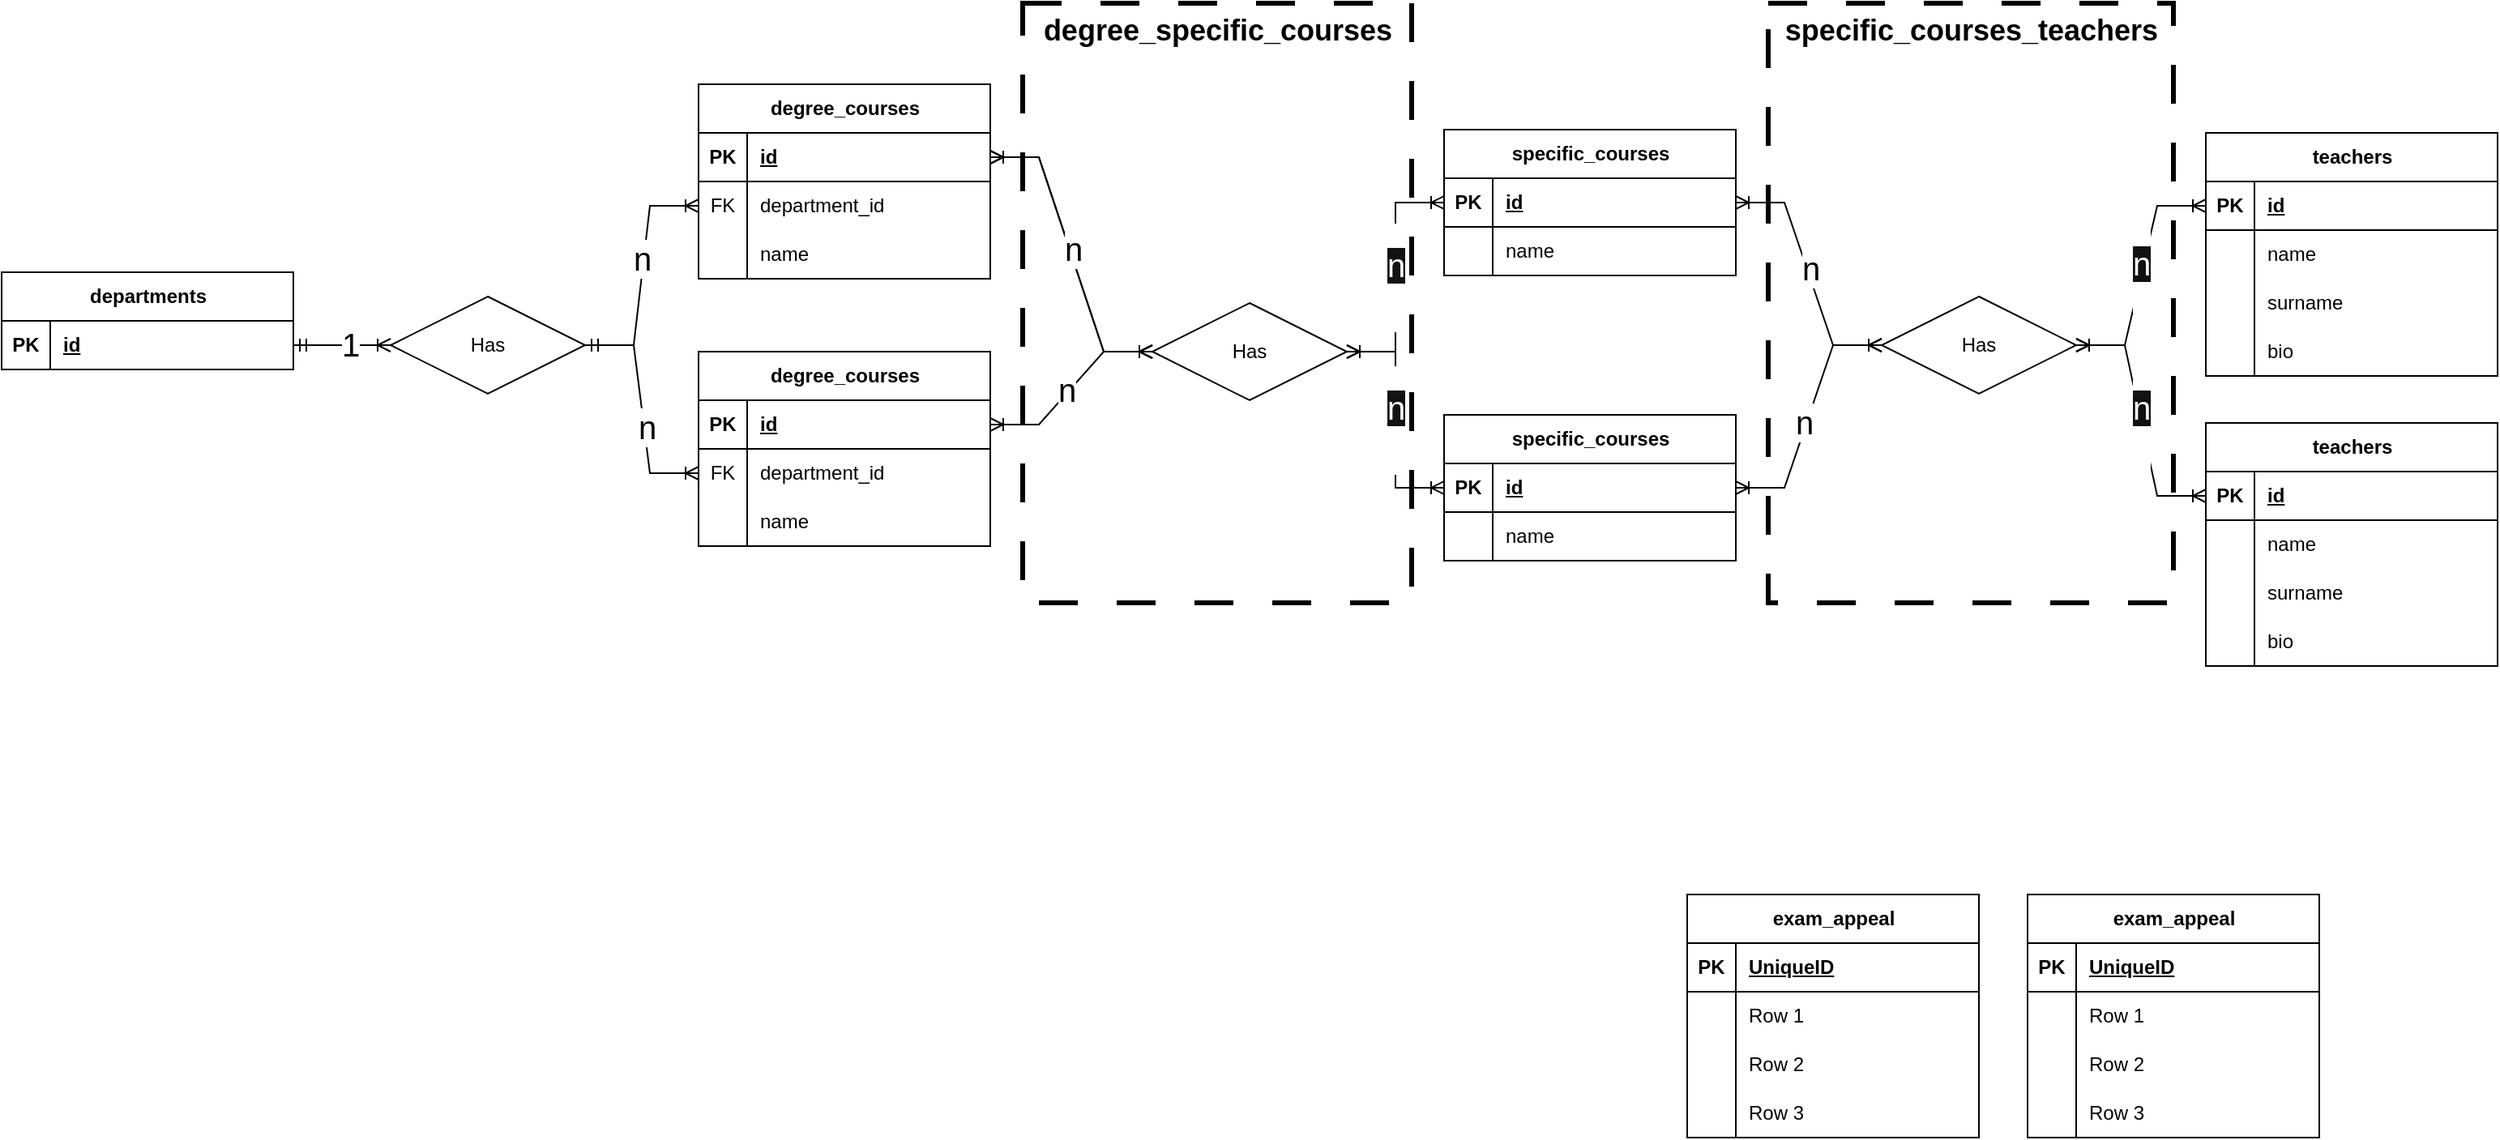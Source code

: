 <mxfile version="27.0.9">
  <diagram name="Pagina-1" id="06k3Z27PeAj8y19fnz2d">
    <mxGraphModel dx="1694" dy="1159" grid="1" gridSize="10" guides="1" tooltips="1" connect="1" arrows="1" fold="1" page="1" pageScale="1" pageWidth="1169" pageHeight="827" math="0" shadow="0">
      <root>
        <mxCell id="0" />
        <mxCell id="1" parent="0" />
        <mxCell id="ir2GBz2Fv59OyJPGBXvR-329" value="" style="rounded=0;whiteSpace=wrap;html=1;fillColor=none;strokeWidth=3;dashed=1;dashPattern=8 8;" vertex="1" parent="1">
          <mxGeometry x="1110" y="10" width="250" height="370" as="geometry" />
        </mxCell>
        <mxCell id="ir2GBz2Fv59OyJPGBXvR-309" value="" style="rounded=0;whiteSpace=wrap;html=1;fillColor=none;strokeWidth=3;dashed=1;dashPattern=8 8;" vertex="1" parent="1">
          <mxGeometry x="650" y="10" width="240" height="370" as="geometry" />
        </mxCell>
        <mxCell id="ir2GBz2Fv59OyJPGBXvR-310" value="&lt;font style=&quot;font-size: 18px;&quot;&gt;specific_courses_teachers&lt;/font&gt;" style="text;strokeColor=none;fillColor=none;html=1;fontSize=24;fontStyle=1;verticalAlign=middle;align=center;" vertex="1" parent="1">
          <mxGeometry x="1117.5" y="10" width="235" height="30" as="geometry" />
        </mxCell>
        <mxCell id="ir2GBz2Fv59OyJPGBXvR-1" value="departments" style="shape=table;startSize=30;container=1;collapsible=1;childLayout=tableLayout;fixedRows=1;rowLines=0;fontStyle=1;align=center;resizeLast=1;html=1;" vertex="1" parent="1">
          <mxGeometry x="20" y="176" width="180" height="60" as="geometry" />
        </mxCell>
        <mxCell id="ir2GBz2Fv59OyJPGBXvR-2" value="" style="shape=tableRow;horizontal=0;startSize=0;swimlaneHead=0;swimlaneBody=0;fillColor=none;collapsible=0;dropTarget=0;points=[[0,0.5],[1,0.5]];portConstraint=eastwest;top=0;left=0;right=0;bottom=1;" vertex="1" parent="ir2GBz2Fv59OyJPGBXvR-1">
          <mxGeometry y="30" width="180" height="30" as="geometry" />
        </mxCell>
        <mxCell id="ir2GBz2Fv59OyJPGBXvR-3" value="PK" style="shape=partialRectangle;connectable=0;fillColor=none;top=0;left=0;bottom=0;right=0;fontStyle=1;overflow=hidden;whiteSpace=wrap;html=1;" vertex="1" parent="ir2GBz2Fv59OyJPGBXvR-2">
          <mxGeometry width="30" height="30" as="geometry">
            <mxRectangle width="30" height="30" as="alternateBounds" />
          </mxGeometry>
        </mxCell>
        <mxCell id="ir2GBz2Fv59OyJPGBXvR-4" value="id" style="shape=partialRectangle;connectable=0;fillColor=none;top=0;left=0;bottom=0;right=0;align=left;spacingLeft=6;fontStyle=5;overflow=hidden;whiteSpace=wrap;html=1;" vertex="1" parent="ir2GBz2Fv59OyJPGBXvR-2">
          <mxGeometry x="30" width="150" height="30" as="geometry">
            <mxRectangle width="150" height="30" as="alternateBounds" />
          </mxGeometry>
        </mxCell>
        <mxCell id="ir2GBz2Fv59OyJPGBXvR-14" value="degree_courses" style="shape=table;startSize=30;container=1;collapsible=1;childLayout=tableLayout;fixedRows=1;rowLines=0;fontStyle=1;align=center;resizeLast=1;html=1;" vertex="1" parent="1">
          <mxGeometry x="450" y="225" width="180" height="120" as="geometry" />
        </mxCell>
        <mxCell id="ir2GBz2Fv59OyJPGBXvR-15" value="" style="shape=tableRow;horizontal=0;startSize=0;swimlaneHead=0;swimlaneBody=0;fillColor=none;collapsible=0;dropTarget=0;points=[[0,0.5],[1,0.5]];portConstraint=eastwest;top=0;left=0;right=0;bottom=1;" vertex="1" parent="ir2GBz2Fv59OyJPGBXvR-14">
          <mxGeometry y="30" width="180" height="30" as="geometry" />
        </mxCell>
        <mxCell id="ir2GBz2Fv59OyJPGBXvR-16" value="PK" style="shape=partialRectangle;connectable=0;fillColor=none;top=0;left=0;bottom=0;right=0;fontStyle=1;overflow=hidden;whiteSpace=wrap;html=1;" vertex="1" parent="ir2GBz2Fv59OyJPGBXvR-15">
          <mxGeometry width="30" height="30" as="geometry">
            <mxRectangle width="30" height="30" as="alternateBounds" />
          </mxGeometry>
        </mxCell>
        <mxCell id="ir2GBz2Fv59OyJPGBXvR-17" value="id" style="shape=partialRectangle;connectable=0;fillColor=none;top=0;left=0;bottom=0;right=0;align=left;spacingLeft=6;fontStyle=5;overflow=hidden;whiteSpace=wrap;html=1;" vertex="1" parent="ir2GBz2Fv59OyJPGBXvR-15">
          <mxGeometry x="30" width="150" height="30" as="geometry">
            <mxRectangle width="150" height="30" as="alternateBounds" />
          </mxGeometry>
        </mxCell>
        <mxCell id="ir2GBz2Fv59OyJPGBXvR-18" value="" style="shape=tableRow;horizontal=0;startSize=0;swimlaneHead=0;swimlaneBody=0;fillColor=none;collapsible=0;dropTarget=0;points=[[0,0.5],[1,0.5]];portConstraint=eastwest;top=0;left=0;right=0;bottom=0;" vertex="1" parent="ir2GBz2Fv59OyJPGBXvR-14">
          <mxGeometry y="60" width="180" height="30" as="geometry" />
        </mxCell>
        <mxCell id="ir2GBz2Fv59OyJPGBXvR-19" value="FK" style="shape=partialRectangle;connectable=0;fillColor=none;top=0;left=0;bottom=0;right=0;editable=1;overflow=hidden;whiteSpace=wrap;html=1;" vertex="1" parent="ir2GBz2Fv59OyJPGBXvR-18">
          <mxGeometry width="30" height="30" as="geometry">
            <mxRectangle width="30" height="30" as="alternateBounds" />
          </mxGeometry>
        </mxCell>
        <mxCell id="ir2GBz2Fv59OyJPGBXvR-20" value="department_id" style="shape=partialRectangle;connectable=0;fillColor=none;top=0;left=0;bottom=0;right=0;align=left;spacingLeft=6;overflow=hidden;whiteSpace=wrap;html=1;" vertex="1" parent="ir2GBz2Fv59OyJPGBXvR-18">
          <mxGeometry x="30" width="150" height="30" as="geometry">
            <mxRectangle width="150" height="30" as="alternateBounds" />
          </mxGeometry>
        </mxCell>
        <mxCell id="ir2GBz2Fv59OyJPGBXvR-21" value="" style="shape=tableRow;horizontal=0;startSize=0;swimlaneHead=0;swimlaneBody=0;fillColor=none;collapsible=0;dropTarget=0;points=[[0,0.5],[1,0.5]];portConstraint=eastwest;top=0;left=0;right=0;bottom=0;" vertex="1" parent="ir2GBz2Fv59OyJPGBXvR-14">
          <mxGeometry y="90" width="180" height="30" as="geometry" />
        </mxCell>
        <mxCell id="ir2GBz2Fv59OyJPGBXvR-22" value="" style="shape=partialRectangle;connectable=0;fillColor=none;top=0;left=0;bottom=0;right=0;editable=1;overflow=hidden;whiteSpace=wrap;html=1;" vertex="1" parent="ir2GBz2Fv59OyJPGBXvR-21">
          <mxGeometry width="30" height="30" as="geometry">
            <mxRectangle width="30" height="30" as="alternateBounds" />
          </mxGeometry>
        </mxCell>
        <mxCell id="ir2GBz2Fv59OyJPGBXvR-23" value="name" style="shape=partialRectangle;connectable=0;fillColor=none;top=0;left=0;bottom=0;right=0;align=left;spacingLeft=6;overflow=hidden;whiteSpace=wrap;html=1;" vertex="1" parent="ir2GBz2Fv59OyJPGBXvR-21">
          <mxGeometry x="30" width="150" height="30" as="geometry">
            <mxRectangle width="150" height="30" as="alternateBounds" />
          </mxGeometry>
        </mxCell>
        <mxCell id="ir2GBz2Fv59OyJPGBXvR-27" value="Has" style="shape=rhombus;perimeter=rhombusPerimeter;whiteSpace=wrap;html=1;align=center;" vertex="1" parent="1">
          <mxGeometry x="260" y="191" width="120" height="60" as="geometry" />
        </mxCell>
        <mxCell id="ir2GBz2Fv59OyJPGBXvR-32" value="" style="edgeStyle=entityRelationEdgeStyle;fontSize=12;html=1;endArrow=ERoneToMany;startArrow=ERmandOne;rounded=0;exitX=1;exitY=0.5;exitDx=0;exitDy=0;" edge="1" parent="1" source="ir2GBz2Fv59OyJPGBXvR-27" target="ir2GBz2Fv59OyJPGBXvR-18">
          <mxGeometry width="100" height="100" relative="1" as="geometry">
            <mxPoint x="390" y="296" as="sourcePoint" />
            <mxPoint x="490" y="196" as="targetPoint" />
          </mxGeometry>
        </mxCell>
        <mxCell id="ir2GBz2Fv59OyJPGBXvR-33" value="&lt;font style=&quot;font-size: 20px;&quot;&gt;n&lt;/font&gt;" style="edgeLabel;html=1;align=center;verticalAlign=middle;resizable=0;points=[];" vertex="1" connectable="0" parent="ir2GBz2Fv59OyJPGBXvR-32">
          <mxGeometry x="0.146" y="1" relative="1" as="geometry">
            <mxPoint as="offset" />
          </mxGeometry>
        </mxCell>
        <mxCell id="ir2GBz2Fv59OyJPGBXvR-34" value="" style="edgeStyle=entityRelationEdgeStyle;fontSize=12;html=1;endArrow=ERoneToMany;startArrow=ERmandOne;rounded=0;exitX=1;exitY=0.5;exitDx=0;exitDy=0;entryX=0;entryY=0.5;entryDx=0;entryDy=0;" edge="1" parent="1" source="ir2GBz2Fv59OyJPGBXvR-2" target="ir2GBz2Fv59OyJPGBXvR-27">
          <mxGeometry width="100" height="100" relative="1" as="geometry">
            <mxPoint x="190" y="286" as="sourcePoint" />
            <mxPoint x="300" y="391" as="targetPoint" />
          </mxGeometry>
        </mxCell>
        <mxCell id="ir2GBz2Fv59OyJPGBXvR-35" value="&lt;font style=&quot;font-size: 20px;&quot;&gt;1&lt;/font&gt;" style="edgeLabel;html=1;align=center;verticalAlign=middle;resizable=0;points=[];" vertex="1" connectable="0" parent="ir2GBz2Fv59OyJPGBXvR-34">
          <mxGeometry x="0.146" y="1" relative="1" as="geometry">
            <mxPoint as="offset" />
          </mxGeometry>
        </mxCell>
        <mxCell id="ir2GBz2Fv59OyJPGBXvR-36" value="degree_courses" style="shape=table;startSize=30;container=1;collapsible=1;childLayout=tableLayout;fixedRows=1;rowLines=0;fontStyle=1;align=center;resizeLast=1;html=1;" vertex="1" parent="1">
          <mxGeometry x="450" y="60" width="180" height="120" as="geometry" />
        </mxCell>
        <mxCell id="ir2GBz2Fv59OyJPGBXvR-37" value="" style="shape=tableRow;horizontal=0;startSize=0;swimlaneHead=0;swimlaneBody=0;fillColor=none;collapsible=0;dropTarget=0;points=[[0,0.5],[1,0.5]];portConstraint=eastwest;top=0;left=0;right=0;bottom=1;" vertex="1" parent="ir2GBz2Fv59OyJPGBXvR-36">
          <mxGeometry y="30" width="180" height="30" as="geometry" />
        </mxCell>
        <mxCell id="ir2GBz2Fv59OyJPGBXvR-38" value="PK" style="shape=partialRectangle;connectable=0;fillColor=none;top=0;left=0;bottom=0;right=0;fontStyle=1;overflow=hidden;whiteSpace=wrap;html=1;" vertex="1" parent="ir2GBz2Fv59OyJPGBXvR-37">
          <mxGeometry width="30" height="30" as="geometry">
            <mxRectangle width="30" height="30" as="alternateBounds" />
          </mxGeometry>
        </mxCell>
        <mxCell id="ir2GBz2Fv59OyJPGBXvR-39" value="id" style="shape=partialRectangle;connectable=0;fillColor=none;top=0;left=0;bottom=0;right=0;align=left;spacingLeft=6;fontStyle=5;overflow=hidden;whiteSpace=wrap;html=1;" vertex="1" parent="ir2GBz2Fv59OyJPGBXvR-37">
          <mxGeometry x="30" width="150" height="30" as="geometry">
            <mxRectangle width="150" height="30" as="alternateBounds" />
          </mxGeometry>
        </mxCell>
        <mxCell id="ir2GBz2Fv59OyJPGBXvR-40" value="" style="shape=tableRow;horizontal=0;startSize=0;swimlaneHead=0;swimlaneBody=0;fillColor=none;collapsible=0;dropTarget=0;points=[[0,0.5],[1,0.5]];portConstraint=eastwest;top=0;left=0;right=0;bottom=0;" vertex="1" parent="ir2GBz2Fv59OyJPGBXvR-36">
          <mxGeometry y="60" width="180" height="30" as="geometry" />
        </mxCell>
        <mxCell id="ir2GBz2Fv59OyJPGBXvR-41" value="FK" style="shape=partialRectangle;connectable=0;fillColor=none;top=0;left=0;bottom=0;right=0;editable=1;overflow=hidden;whiteSpace=wrap;html=1;" vertex="1" parent="ir2GBz2Fv59OyJPGBXvR-40">
          <mxGeometry width="30" height="30" as="geometry">
            <mxRectangle width="30" height="30" as="alternateBounds" />
          </mxGeometry>
        </mxCell>
        <mxCell id="ir2GBz2Fv59OyJPGBXvR-42" value="department_id" style="shape=partialRectangle;connectable=0;fillColor=none;top=0;left=0;bottom=0;right=0;align=left;spacingLeft=6;overflow=hidden;whiteSpace=wrap;html=1;" vertex="1" parent="ir2GBz2Fv59OyJPGBXvR-40">
          <mxGeometry x="30" width="150" height="30" as="geometry">
            <mxRectangle width="150" height="30" as="alternateBounds" />
          </mxGeometry>
        </mxCell>
        <mxCell id="ir2GBz2Fv59OyJPGBXvR-43" value="" style="shape=tableRow;horizontal=0;startSize=0;swimlaneHead=0;swimlaneBody=0;fillColor=none;collapsible=0;dropTarget=0;points=[[0,0.5],[1,0.5]];portConstraint=eastwest;top=0;left=0;right=0;bottom=0;" vertex="1" parent="ir2GBz2Fv59OyJPGBXvR-36">
          <mxGeometry y="90" width="180" height="30" as="geometry" />
        </mxCell>
        <mxCell id="ir2GBz2Fv59OyJPGBXvR-44" value="" style="shape=partialRectangle;connectable=0;fillColor=none;top=0;left=0;bottom=0;right=0;editable=1;overflow=hidden;whiteSpace=wrap;html=1;" vertex="1" parent="ir2GBz2Fv59OyJPGBXvR-43">
          <mxGeometry width="30" height="30" as="geometry">
            <mxRectangle width="30" height="30" as="alternateBounds" />
          </mxGeometry>
        </mxCell>
        <mxCell id="ir2GBz2Fv59OyJPGBXvR-45" value="name" style="shape=partialRectangle;connectable=0;fillColor=none;top=0;left=0;bottom=0;right=0;align=left;spacingLeft=6;overflow=hidden;whiteSpace=wrap;html=1;" vertex="1" parent="ir2GBz2Fv59OyJPGBXvR-43">
          <mxGeometry x="30" width="150" height="30" as="geometry">
            <mxRectangle width="150" height="30" as="alternateBounds" />
          </mxGeometry>
        </mxCell>
        <mxCell id="ir2GBz2Fv59OyJPGBXvR-46" value="" style="edgeStyle=entityRelationEdgeStyle;fontSize=12;html=1;endArrow=ERoneToMany;startArrow=ERmandOne;rounded=0;exitX=1;exitY=0.5;exitDx=0;exitDy=0;entryX=0;entryY=0.5;entryDx=0;entryDy=0;" edge="1" parent="1" source="ir2GBz2Fv59OyJPGBXvR-27" target="ir2GBz2Fv59OyJPGBXvR-40">
          <mxGeometry width="100" height="100" relative="1" as="geometry">
            <mxPoint x="430" y="206" as="sourcePoint" />
            <mxPoint x="540" y="311" as="targetPoint" />
          </mxGeometry>
        </mxCell>
        <mxCell id="ir2GBz2Fv59OyJPGBXvR-47" value="&lt;font style=&quot;font-size: 20px;&quot;&gt;n&lt;/font&gt;" style="edgeLabel;html=1;align=center;verticalAlign=middle;resizable=0;points=[];" vertex="1" connectable="0" parent="ir2GBz2Fv59OyJPGBXvR-46">
          <mxGeometry x="0.146" y="1" relative="1" as="geometry">
            <mxPoint as="offset" />
          </mxGeometry>
        </mxCell>
        <mxCell id="ir2GBz2Fv59OyJPGBXvR-141" value="specific_courses" style="shape=table;startSize=30;container=1;collapsible=1;childLayout=tableLayout;fixedRows=1;rowLines=0;fontStyle=1;align=center;resizeLast=1;html=1;" vertex="1" parent="1">
          <mxGeometry x="910" y="88" width="180" height="90" as="geometry" />
        </mxCell>
        <mxCell id="ir2GBz2Fv59OyJPGBXvR-142" value="" style="shape=tableRow;horizontal=0;startSize=0;swimlaneHead=0;swimlaneBody=0;fillColor=none;collapsible=0;dropTarget=0;points=[[0,0.5],[1,0.5]];portConstraint=eastwest;top=0;left=0;right=0;bottom=1;" vertex="1" parent="ir2GBz2Fv59OyJPGBXvR-141">
          <mxGeometry y="30" width="180" height="30" as="geometry" />
        </mxCell>
        <mxCell id="ir2GBz2Fv59OyJPGBXvR-143" value="PK" style="shape=partialRectangle;connectable=0;fillColor=none;top=0;left=0;bottom=0;right=0;fontStyle=1;overflow=hidden;whiteSpace=wrap;html=1;" vertex="1" parent="ir2GBz2Fv59OyJPGBXvR-142">
          <mxGeometry width="30" height="30" as="geometry">
            <mxRectangle width="30" height="30" as="alternateBounds" />
          </mxGeometry>
        </mxCell>
        <mxCell id="ir2GBz2Fv59OyJPGBXvR-144" value="id" style="shape=partialRectangle;connectable=0;fillColor=none;top=0;left=0;bottom=0;right=0;align=left;spacingLeft=6;fontStyle=5;overflow=hidden;whiteSpace=wrap;html=1;" vertex="1" parent="ir2GBz2Fv59OyJPGBXvR-142">
          <mxGeometry x="30" width="150" height="30" as="geometry">
            <mxRectangle width="150" height="30" as="alternateBounds" />
          </mxGeometry>
        </mxCell>
        <mxCell id="ir2GBz2Fv59OyJPGBXvR-145" value="" style="shape=tableRow;horizontal=0;startSize=0;swimlaneHead=0;swimlaneBody=0;fillColor=none;collapsible=0;dropTarget=0;points=[[0,0.5],[1,0.5]];portConstraint=eastwest;top=0;left=0;right=0;bottom=0;" vertex="1" parent="ir2GBz2Fv59OyJPGBXvR-141">
          <mxGeometry y="60" width="180" height="30" as="geometry" />
        </mxCell>
        <mxCell id="ir2GBz2Fv59OyJPGBXvR-146" value="" style="shape=partialRectangle;connectable=0;fillColor=none;top=0;left=0;bottom=0;right=0;editable=1;overflow=hidden;whiteSpace=wrap;html=1;" vertex="1" parent="ir2GBz2Fv59OyJPGBXvR-145">
          <mxGeometry width="30" height="30" as="geometry">
            <mxRectangle width="30" height="30" as="alternateBounds" />
          </mxGeometry>
        </mxCell>
        <mxCell id="ir2GBz2Fv59OyJPGBXvR-147" value="name" style="shape=partialRectangle;connectable=0;fillColor=none;top=0;left=0;bottom=0;right=0;align=left;spacingLeft=6;overflow=hidden;whiteSpace=wrap;html=1;" vertex="1" parent="ir2GBz2Fv59OyJPGBXvR-145">
          <mxGeometry x="30" width="150" height="30" as="geometry">
            <mxRectangle width="150" height="30" as="alternateBounds" />
          </mxGeometry>
        </mxCell>
        <mxCell id="ir2GBz2Fv59OyJPGBXvR-154" value="specific_courses" style="shape=table;startSize=30;container=1;collapsible=1;childLayout=tableLayout;fixedRows=1;rowLines=0;fontStyle=1;align=center;resizeLast=1;html=1;" vertex="1" parent="1">
          <mxGeometry x="910" y="264" width="180" height="90" as="geometry" />
        </mxCell>
        <mxCell id="ir2GBz2Fv59OyJPGBXvR-155" value="" style="shape=tableRow;horizontal=0;startSize=0;swimlaneHead=0;swimlaneBody=0;fillColor=none;collapsible=0;dropTarget=0;points=[[0,0.5],[1,0.5]];portConstraint=eastwest;top=0;left=0;right=0;bottom=1;" vertex="1" parent="ir2GBz2Fv59OyJPGBXvR-154">
          <mxGeometry y="30" width="180" height="30" as="geometry" />
        </mxCell>
        <mxCell id="ir2GBz2Fv59OyJPGBXvR-156" value="PK" style="shape=partialRectangle;connectable=0;fillColor=none;top=0;left=0;bottom=0;right=0;fontStyle=1;overflow=hidden;whiteSpace=wrap;html=1;" vertex="1" parent="ir2GBz2Fv59OyJPGBXvR-155">
          <mxGeometry width="30" height="30" as="geometry">
            <mxRectangle width="30" height="30" as="alternateBounds" />
          </mxGeometry>
        </mxCell>
        <mxCell id="ir2GBz2Fv59OyJPGBXvR-157" value="id" style="shape=partialRectangle;connectable=0;fillColor=none;top=0;left=0;bottom=0;right=0;align=left;spacingLeft=6;fontStyle=5;overflow=hidden;whiteSpace=wrap;html=1;" vertex="1" parent="ir2GBz2Fv59OyJPGBXvR-155">
          <mxGeometry x="30" width="150" height="30" as="geometry">
            <mxRectangle width="150" height="30" as="alternateBounds" />
          </mxGeometry>
        </mxCell>
        <mxCell id="ir2GBz2Fv59OyJPGBXvR-158" value="" style="shape=tableRow;horizontal=0;startSize=0;swimlaneHead=0;swimlaneBody=0;fillColor=none;collapsible=0;dropTarget=0;points=[[0,0.5],[1,0.5]];portConstraint=eastwest;top=0;left=0;right=0;bottom=0;" vertex="1" parent="ir2GBz2Fv59OyJPGBXvR-154">
          <mxGeometry y="60" width="180" height="30" as="geometry" />
        </mxCell>
        <mxCell id="ir2GBz2Fv59OyJPGBXvR-159" value="" style="shape=partialRectangle;connectable=0;fillColor=none;top=0;left=0;bottom=0;right=0;editable=1;overflow=hidden;whiteSpace=wrap;html=1;" vertex="1" parent="ir2GBz2Fv59OyJPGBXvR-158">
          <mxGeometry width="30" height="30" as="geometry">
            <mxRectangle width="30" height="30" as="alternateBounds" />
          </mxGeometry>
        </mxCell>
        <mxCell id="ir2GBz2Fv59OyJPGBXvR-160" value="name" style="shape=partialRectangle;connectable=0;fillColor=none;top=0;left=0;bottom=0;right=0;align=left;spacingLeft=6;overflow=hidden;whiteSpace=wrap;html=1;" vertex="1" parent="ir2GBz2Fv59OyJPGBXvR-158">
          <mxGeometry x="30" width="150" height="30" as="geometry">
            <mxRectangle width="150" height="30" as="alternateBounds" />
          </mxGeometry>
        </mxCell>
        <mxCell id="ir2GBz2Fv59OyJPGBXvR-161" value="Has" style="shape=rhombus;perimeter=rhombusPerimeter;whiteSpace=wrap;html=1;align=center;" vertex="1" parent="1">
          <mxGeometry x="730" y="195" width="120" height="60" as="geometry" />
        </mxCell>
        <mxCell id="ir2GBz2Fv59OyJPGBXvR-162" value="" style="edgeStyle=entityRelationEdgeStyle;fontSize=12;html=1;endArrow=ERoneToMany;startArrow=ERoneToMany;rounded=0;exitX=1;exitY=0.5;exitDx=0;exitDy=0;entryX=0;entryY=0.5;entryDx=0;entryDy=0;" edge="1" parent="1" source="ir2GBz2Fv59OyJPGBXvR-37" target="ir2GBz2Fv59OyJPGBXvR-161">
          <mxGeometry width="100" height="100" relative="1" as="geometry">
            <mxPoint x="950" y="380" as="sourcePoint" />
            <mxPoint x="1050" y="280" as="targetPoint" />
          </mxGeometry>
        </mxCell>
        <mxCell id="ir2GBz2Fv59OyJPGBXvR-165" value="&lt;font style=&quot;font-size: 20px;&quot;&gt;n&lt;/font&gt;" style="edgeLabel;html=1;align=center;verticalAlign=middle;resizable=0;points=[];" vertex="1" connectable="0" parent="ir2GBz2Fv59OyJPGBXvR-162">
          <mxGeometry x="-0.044" y="2" relative="1" as="geometry">
            <mxPoint as="offset" />
          </mxGeometry>
        </mxCell>
        <mxCell id="ir2GBz2Fv59OyJPGBXvR-163" value="&#xa;&lt;span style=&quot;color: rgb(255, 255, 255); font-family: Helvetica; font-size: 20px; font-style: normal; font-variant-ligatures: normal; font-variant-caps: normal; font-weight: 400; letter-spacing: normal; orphans: 2; text-align: center; text-indent: 0px; text-transform: none; widows: 2; word-spacing: 0px; -webkit-text-stroke-width: 0px; white-space: nowrap; background-color: rgb(18, 18, 18); text-decoration-thickness: initial; text-decoration-style: initial; text-decoration-color: initial; display: inline !important; float: none;&quot;&gt;n&lt;/span&gt;&#xa;&#xa;" style="edgeStyle=entityRelationEdgeStyle;fontSize=12;html=1;endArrow=ERoneToMany;startArrow=ERoneToMany;rounded=0;exitX=1;exitY=0.5;exitDx=0;exitDy=0;entryX=0;entryY=0.5;entryDx=0;entryDy=0;" edge="1" parent="1" source="ir2GBz2Fv59OyJPGBXvR-161" target="ir2GBz2Fv59OyJPGBXvR-142">
          <mxGeometry width="100" height="100" relative="1" as="geometry">
            <mxPoint x="1010" y="86" as="sourcePoint" />
            <mxPoint x="1170" y="41" as="targetPoint" />
          </mxGeometry>
        </mxCell>
        <mxCell id="ir2GBz2Fv59OyJPGBXvR-164" value="&#xa;&lt;span style=&quot;color: rgb(255, 255, 255); font-family: Helvetica; font-size: 20px; font-style: normal; font-variant-ligatures: normal; font-variant-caps: normal; font-weight: 400; letter-spacing: normal; orphans: 2; text-align: center; text-indent: 0px; text-transform: none; widows: 2; word-spacing: 0px; -webkit-text-stroke-width: 0px; white-space: nowrap; background-color: rgb(18, 18, 18); text-decoration-thickness: initial; text-decoration-style: initial; text-decoration-color: initial; display: inline !important; float: none;&quot;&gt;n&lt;/span&gt;&#xa;&#xa;" style="edgeStyle=entityRelationEdgeStyle;fontSize=12;html=1;endArrow=ERoneToMany;startArrow=ERoneToMany;rounded=0;exitX=1;exitY=0.5;exitDx=0;exitDy=0;entryX=0;entryY=0.5;entryDx=0;entryDy=0;" edge="1" parent="1" source="ir2GBz2Fv59OyJPGBXvR-161" target="ir2GBz2Fv59OyJPGBXvR-155">
          <mxGeometry width="100" height="100" relative="1" as="geometry">
            <mxPoint x="990" y="141" as="sourcePoint" />
            <mxPoint x="1150" y="110" as="targetPoint" />
          </mxGeometry>
        </mxCell>
        <mxCell id="ir2GBz2Fv59OyJPGBXvR-312" value="" style="edgeStyle=entityRelationEdgeStyle;fontSize=12;html=1;endArrow=ERoneToMany;startArrow=ERoneToMany;rounded=0;exitX=1;exitY=0.5;exitDx=0;exitDy=0;entryX=0;entryY=0.5;entryDx=0;entryDy=0;" edge="1" parent="1" source="ir2GBz2Fv59OyJPGBXvR-37" target="ir2GBz2Fv59OyJPGBXvR-161">
          <mxGeometry width="100" height="100" relative="1" as="geometry">
            <mxPoint x="720" y="131" as="sourcePoint" />
            <mxPoint x="860" y="236" as="targetPoint" />
            <Array as="points">
              <mxPoint x="740" y="240" />
            </Array>
          </mxGeometry>
        </mxCell>
        <mxCell id="ir2GBz2Fv59OyJPGBXvR-313" value="&lt;font style=&quot;font-size: 20px;&quot;&gt;n&lt;/font&gt;" style="edgeLabel;html=1;align=center;verticalAlign=middle;resizable=0;points=[];" vertex="1" connectable="0" parent="ir2GBz2Fv59OyJPGBXvR-312">
          <mxGeometry x="-0.044" y="2" relative="1" as="geometry">
            <mxPoint as="offset" />
          </mxGeometry>
        </mxCell>
        <mxCell id="ir2GBz2Fv59OyJPGBXvR-314" value="" style="edgeStyle=entityRelationEdgeStyle;fontSize=12;html=1;endArrow=ERoneToMany;startArrow=ERoneToMany;rounded=0;exitX=1;exitY=0.5;exitDx=0;exitDy=0;entryX=0;entryY=0.5;entryDx=0;entryDy=0;" edge="1" parent="1" source="ir2GBz2Fv59OyJPGBXvR-15" target="ir2GBz2Fv59OyJPGBXvR-161">
          <mxGeometry width="100" height="100" relative="1" as="geometry">
            <mxPoint x="750" y="296" as="sourcePoint" />
            <mxPoint x="860" y="236" as="targetPoint" />
            <Array as="points">
              <mxPoint x="750" y="399" />
              <mxPoint x="800" y="379" />
            </Array>
          </mxGeometry>
        </mxCell>
        <mxCell id="ir2GBz2Fv59OyJPGBXvR-315" value="&lt;font style=&quot;font-size: 20px;&quot;&gt;n&lt;/font&gt;" style="edgeLabel;html=1;align=center;verticalAlign=middle;resizable=0;points=[];" vertex="1" connectable="0" parent="ir2GBz2Fv59OyJPGBXvR-314">
          <mxGeometry x="-0.044" y="2" relative="1" as="geometry">
            <mxPoint as="offset" />
          </mxGeometry>
        </mxCell>
        <mxCell id="ir2GBz2Fv59OyJPGBXvR-316" value="teachers" style="shape=table;startSize=30;container=1;collapsible=1;childLayout=tableLayout;fixedRows=1;rowLines=0;fontStyle=1;align=center;resizeLast=1;html=1;" vertex="1" parent="1">
          <mxGeometry x="1380" y="90" width="180" height="150" as="geometry" />
        </mxCell>
        <mxCell id="ir2GBz2Fv59OyJPGBXvR-317" value="" style="shape=tableRow;horizontal=0;startSize=0;swimlaneHead=0;swimlaneBody=0;fillColor=none;collapsible=0;dropTarget=0;points=[[0,0.5],[1,0.5]];portConstraint=eastwest;top=0;left=0;right=0;bottom=1;" vertex="1" parent="ir2GBz2Fv59OyJPGBXvR-316">
          <mxGeometry y="30" width="180" height="30" as="geometry" />
        </mxCell>
        <mxCell id="ir2GBz2Fv59OyJPGBXvR-318" value="PK" style="shape=partialRectangle;connectable=0;fillColor=none;top=0;left=0;bottom=0;right=0;fontStyle=1;overflow=hidden;whiteSpace=wrap;html=1;" vertex="1" parent="ir2GBz2Fv59OyJPGBXvR-317">
          <mxGeometry width="30" height="30" as="geometry">
            <mxRectangle width="30" height="30" as="alternateBounds" />
          </mxGeometry>
        </mxCell>
        <mxCell id="ir2GBz2Fv59OyJPGBXvR-319" value="id" style="shape=partialRectangle;connectable=0;fillColor=none;top=0;left=0;bottom=0;right=0;align=left;spacingLeft=6;fontStyle=5;overflow=hidden;whiteSpace=wrap;html=1;" vertex="1" parent="ir2GBz2Fv59OyJPGBXvR-317">
          <mxGeometry x="30" width="150" height="30" as="geometry">
            <mxRectangle width="150" height="30" as="alternateBounds" />
          </mxGeometry>
        </mxCell>
        <mxCell id="ir2GBz2Fv59OyJPGBXvR-320" value="" style="shape=tableRow;horizontal=0;startSize=0;swimlaneHead=0;swimlaneBody=0;fillColor=none;collapsible=0;dropTarget=0;points=[[0,0.5],[1,0.5]];portConstraint=eastwest;top=0;left=0;right=0;bottom=0;" vertex="1" parent="ir2GBz2Fv59OyJPGBXvR-316">
          <mxGeometry y="60" width="180" height="30" as="geometry" />
        </mxCell>
        <mxCell id="ir2GBz2Fv59OyJPGBXvR-321" value="" style="shape=partialRectangle;connectable=0;fillColor=none;top=0;left=0;bottom=0;right=0;editable=1;overflow=hidden;whiteSpace=wrap;html=1;" vertex="1" parent="ir2GBz2Fv59OyJPGBXvR-320">
          <mxGeometry width="30" height="30" as="geometry">
            <mxRectangle width="30" height="30" as="alternateBounds" />
          </mxGeometry>
        </mxCell>
        <mxCell id="ir2GBz2Fv59OyJPGBXvR-322" value="name" style="shape=partialRectangle;connectable=0;fillColor=none;top=0;left=0;bottom=0;right=0;align=left;spacingLeft=6;overflow=hidden;whiteSpace=wrap;html=1;" vertex="1" parent="ir2GBz2Fv59OyJPGBXvR-320">
          <mxGeometry x="30" width="150" height="30" as="geometry">
            <mxRectangle width="150" height="30" as="alternateBounds" />
          </mxGeometry>
        </mxCell>
        <mxCell id="ir2GBz2Fv59OyJPGBXvR-323" value="" style="shape=tableRow;horizontal=0;startSize=0;swimlaneHead=0;swimlaneBody=0;fillColor=none;collapsible=0;dropTarget=0;points=[[0,0.5],[1,0.5]];portConstraint=eastwest;top=0;left=0;right=0;bottom=0;" vertex="1" parent="ir2GBz2Fv59OyJPGBXvR-316">
          <mxGeometry y="90" width="180" height="30" as="geometry" />
        </mxCell>
        <mxCell id="ir2GBz2Fv59OyJPGBXvR-324" value="" style="shape=partialRectangle;connectable=0;fillColor=none;top=0;left=0;bottom=0;right=0;editable=1;overflow=hidden;whiteSpace=wrap;html=1;" vertex="1" parent="ir2GBz2Fv59OyJPGBXvR-323">
          <mxGeometry width="30" height="30" as="geometry">
            <mxRectangle width="30" height="30" as="alternateBounds" />
          </mxGeometry>
        </mxCell>
        <mxCell id="ir2GBz2Fv59OyJPGBXvR-325" value="surname" style="shape=partialRectangle;connectable=0;fillColor=none;top=0;left=0;bottom=0;right=0;align=left;spacingLeft=6;overflow=hidden;whiteSpace=wrap;html=1;" vertex="1" parent="ir2GBz2Fv59OyJPGBXvR-323">
          <mxGeometry x="30" width="150" height="30" as="geometry">
            <mxRectangle width="150" height="30" as="alternateBounds" />
          </mxGeometry>
        </mxCell>
        <mxCell id="ir2GBz2Fv59OyJPGBXvR-326" value="" style="shape=tableRow;horizontal=0;startSize=0;swimlaneHead=0;swimlaneBody=0;fillColor=none;collapsible=0;dropTarget=0;points=[[0,0.5],[1,0.5]];portConstraint=eastwest;top=0;left=0;right=0;bottom=0;" vertex="1" parent="ir2GBz2Fv59OyJPGBXvR-316">
          <mxGeometry y="120" width="180" height="30" as="geometry" />
        </mxCell>
        <mxCell id="ir2GBz2Fv59OyJPGBXvR-327" value="" style="shape=partialRectangle;connectable=0;fillColor=none;top=0;left=0;bottom=0;right=0;editable=1;overflow=hidden;whiteSpace=wrap;html=1;" vertex="1" parent="ir2GBz2Fv59OyJPGBXvR-326">
          <mxGeometry width="30" height="30" as="geometry">
            <mxRectangle width="30" height="30" as="alternateBounds" />
          </mxGeometry>
        </mxCell>
        <mxCell id="ir2GBz2Fv59OyJPGBXvR-328" value="bio" style="shape=partialRectangle;connectable=0;fillColor=none;top=0;left=0;bottom=0;right=0;align=left;spacingLeft=6;overflow=hidden;whiteSpace=wrap;html=1;" vertex="1" parent="ir2GBz2Fv59OyJPGBXvR-326">
          <mxGeometry x="30" width="150" height="30" as="geometry">
            <mxRectangle width="150" height="30" as="alternateBounds" />
          </mxGeometry>
        </mxCell>
        <mxCell id="ir2GBz2Fv59OyJPGBXvR-330" value="&lt;font style=&quot;font-size: 18px;&quot;&gt;degree_specific_courses&lt;/font&gt;" style="text;strokeColor=none;fillColor=none;html=1;fontSize=24;fontStyle=1;verticalAlign=middle;align=center;" vertex="1" parent="1">
          <mxGeometry x="655" y="10" width="230" height="30" as="geometry" />
        </mxCell>
        <mxCell id="ir2GBz2Fv59OyJPGBXvR-331" value="" style="edgeStyle=entityRelationEdgeStyle;fontSize=12;html=1;endArrow=ERoneToMany;startArrow=ERoneToMany;rounded=0;exitX=1;exitY=0.5;exitDx=0;exitDy=0;entryX=0;entryY=0.5;entryDx=0;entryDy=0;" edge="1" target="ir2GBz2Fv59OyJPGBXvR-337" parent="1" source="ir2GBz2Fv59OyJPGBXvR-142">
          <mxGeometry width="100" height="100" relative="1" as="geometry">
            <mxPoint x="1360" y="125" as="sourcePoint" />
            <mxPoint x="1500" y="230" as="targetPoint" />
            <Array as="points">
              <mxPoint x="1380" y="234" />
            </Array>
          </mxGeometry>
        </mxCell>
        <mxCell id="ir2GBz2Fv59OyJPGBXvR-332" value="&lt;font style=&quot;font-size: 20px;&quot;&gt;n&lt;/font&gt;" style="edgeLabel;html=1;align=center;verticalAlign=middle;resizable=0;points=[];" vertex="1" connectable="0" parent="ir2GBz2Fv59OyJPGBXvR-331">
          <mxGeometry x="-0.044" y="2" relative="1" as="geometry">
            <mxPoint as="offset" />
          </mxGeometry>
        </mxCell>
        <mxCell id="ir2GBz2Fv59OyJPGBXvR-333" value="" style="edgeStyle=entityRelationEdgeStyle;fontSize=12;html=1;endArrow=ERoneToMany;startArrow=ERoneToMany;rounded=0;exitX=1;exitY=0.5;exitDx=0;exitDy=0;entryX=0;entryY=0.5;entryDx=0;entryDy=0;" edge="1" parent="1" source="ir2GBz2Fv59OyJPGBXvR-155" target="ir2GBz2Fv59OyJPGBXvR-337">
          <mxGeometry width="100" height="100" relative="1" as="geometry">
            <mxPoint x="1360" y="290" as="sourcePoint" />
            <mxPoint x="1500" y="230" as="targetPoint" />
            <Array as="points">
              <mxPoint x="1390" y="393" />
              <mxPoint x="1440" y="373" />
            </Array>
          </mxGeometry>
        </mxCell>
        <mxCell id="ir2GBz2Fv59OyJPGBXvR-334" value="&lt;font style=&quot;font-size: 20px;&quot;&gt;n&lt;/font&gt;" style="edgeLabel;html=1;align=center;verticalAlign=middle;resizable=0;points=[];" vertex="1" connectable="0" parent="ir2GBz2Fv59OyJPGBXvR-333">
          <mxGeometry x="-0.044" y="2" relative="1" as="geometry">
            <mxPoint as="offset" />
          </mxGeometry>
        </mxCell>
        <mxCell id="ir2GBz2Fv59OyJPGBXvR-335" value="&#xa;&lt;span style=&quot;color: rgb(255, 255, 255); font-family: Helvetica; font-size: 20px; font-style: normal; font-variant-ligatures: normal; font-variant-caps: normal; font-weight: 400; letter-spacing: normal; orphans: 2; text-align: center; text-indent: 0px; text-transform: none; widows: 2; word-spacing: 0px; -webkit-text-stroke-width: 0px; white-space: nowrap; background-color: rgb(18, 18, 18); text-decoration-thickness: initial; text-decoration-style: initial; text-decoration-color: initial; display: inline !important; float: none;&quot;&gt;n&lt;/span&gt;&#xa;&#xa;" style="edgeStyle=entityRelationEdgeStyle;fontSize=12;html=1;endArrow=ERoneToMany;startArrow=ERoneToMany;rounded=0;exitX=1;exitY=0.5;exitDx=0;exitDy=0;entryX=0;entryY=0.5;entryDx=0;entryDy=0;" edge="1" source="ir2GBz2Fv59OyJPGBXvR-337" parent="1" target="ir2GBz2Fv59OyJPGBXvR-317">
          <mxGeometry width="100" height="100" relative="1" as="geometry">
            <mxPoint x="1650" y="80" as="sourcePoint" />
            <mxPoint x="1780" y="129" as="targetPoint" />
          </mxGeometry>
        </mxCell>
        <mxCell id="ir2GBz2Fv59OyJPGBXvR-336" value="&#xa;&lt;span style=&quot;color: rgb(255, 255, 255); font-family: Helvetica; font-size: 20px; font-style: normal; font-variant-ligatures: normal; font-variant-caps: normal; font-weight: 400; letter-spacing: normal; orphans: 2; text-align: center; text-indent: 0px; text-transform: none; widows: 2; word-spacing: 0px; -webkit-text-stroke-width: 0px; white-space: nowrap; background-color: rgb(18, 18, 18); text-decoration-thickness: initial; text-decoration-style: initial; text-decoration-color: initial; display: inline !important; float: none;&quot;&gt;n&lt;/span&gt;&#xa;&#xa;" style="edgeStyle=entityRelationEdgeStyle;fontSize=12;html=1;endArrow=ERoneToMany;startArrow=ERoneToMany;rounded=0;exitX=1;exitY=0.5;exitDx=0;exitDy=0;entryX=0;entryY=0.5;entryDx=0;entryDy=0;" edge="1" source="ir2GBz2Fv59OyJPGBXvR-337" parent="1" target="ir2GBz2Fv59OyJPGBXvR-339">
          <mxGeometry width="100" height="100" relative="1" as="geometry">
            <mxPoint x="1630" y="135" as="sourcePoint" />
            <mxPoint x="1780" y="340" as="targetPoint" />
          </mxGeometry>
        </mxCell>
        <mxCell id="ir2GBz2Fv59OyJPGBXvR-337" value="Has" style="shape=rhombus;perimeter=rhombusPerimeter;whiteSpace=wrap;html=1;align=center;" vertex="1" parent="1">
          <mxGeometry x="1180" y="191" width="120" height="60" as="geometry" />
        </mxCell>
        <mxCell id="ir2GBz2Fv59OyJPGBXvR-338" value="teachers" style="shape=table;startSize=30;container=1;collapsible=1;childLayout=tableLayout;fixedRows=1;rowLines=0;fontStyle=1;align=center;resizeLast=1;html=1;" vertex="1" parent="1">
          <mxGeometry x="1380" y="269" width="180" height="150" as="geometry" />
        </mxCell>
        <mxCell id="ir2GBz2Fv59OyJPGBXvR-339" value="" style="shape=tableRow;horizontal=0;startSize=0;swimlaneHead=0;swimlaneBody=0;fillColor=none;collapsible=0;dropTarget=0;points=[[0,0.5],[1,0.5]];portConstraint=eastwest;top=0;left=0;right=0;bottom=1;" vertex="1" parent="ir2GBz2Fv59OyJPGBXvR-338">
          <mxGeometry y="30" width="180" height="30" as="geometry" />
        </mxCell>
        <mxCell id="ir2GBz2Fv59OyJPGBXvR-340" value="PK" style="shape=partialRectangle;connectable=0;fillColor=none;top=0;left=0;bottom=0;right=0;fontStyle=1;overflow=hidden;whiteSpace=wrap;html=1;" vertex="1" parent="ir2GBz2Fv59OyJPGBXvR-339">
          <mxGeometry width="30" height="30" as="geometry">
            <mxRectangle width="30" height="30" as="alternateBounds" />
          </mxGeometry>
        </mxCell>
        <mxCell id="ir2GBz2Fv59OyJPGBXvR-341" value="id" style="shape=partialRectangle;connectable=0;fillColor=none;top=0;left=0;bottom=0;right=0;align=left;spacingLeft=6;fontStyle=5;overflow=hidden;whiteSpace=wrap;html=1;" vertex="1" parent="ir2GBz2Fv59OyJPGBXvR-339">
          <mxGeometry x="30" width="150" height="30" as="geometry">
            <mxRectangle width="150" height="30" as="alternateBounds" />
          </mxGeometry>
        </mxCell>
        <mxCell id="ir2GBz2Fv59OyJPGBXvR-342" value="" style="shape=tableRow;horizontal=0;startSize=0;swimlaneHead=0;swimlaneBody=0;fillColor=none;collapsible=0;dropTarget=0;points=[[0,0.5],[1,0.5]];portConstraint=eastwest;top=0;left=0;right=0;bottom=0;" vertex="1" parent="ir2GBz2Fv59OyJPGBXvR-338">
          <mxGeometry y="60" width="180" height="30" as="geometry" />
        </mxCell>
        <mxCell id="ir2GBz2Fv59OyJPGBXvR-343" value="" style="shape=partialRectangle;connectable=0;fillColor=none;top=0;left=0;bottom=0;right=0;editable=1;overflow=hidden;whiteSpace=wrap;html=1;" vertex="1" parent="ir2GBz2Fv59OyJPGBXvR-342">
          <mxGeometry width="30" height="30" as="geometry">
            <mxRectangle width="30" height="30" as="alternateBounds" />
          </mxGeometry>
        </mxCell>
        <mxCell id="ir2GBz2Fv59OyJPGBXvR-344" value="name" style="shape=partialRectangle;connectable=0;fillColor=none;top=0;left=0;bottom=0;right=0;align=left;spacingLeft=6;overflow=hidden;whiteSpace=wrap;html=1;" vertex="1" parent="ir2GBz2Fv59OyJPGBXvR-342">
          <mxGeometry x="30" width="150" height="30" as="geometry">
            <mxRectangle width="150" height="30" as="alternateBounds" />
          </mxGeometry>
        </mxCell>
        <mxCell id="ir2GBz2Fv59OyJPGBXvR-345" value="" style="shape=tableRow;horizontal=0;startSize=0;swimlaneHead=0;swimlaneBody=0;fillColor=none;collapsible=0;dropTarget=0;points=[[0,0.5],[1,0.5]];portConstraint=eastwest;top=0;left=0;right=0;bottom=0;" vertex="1" parent="ir2GBz2Fv59OyJPGBXvR-338">
          <mxGeometry y="90" width="180" height="30" as="geometry" />
        </mxCell>
        <mxCell id="ir2GBz2Fv59OyJPGBXvR-346" value="" style="shape=partialRectangle;connectable=0;fillColor=none;top=0;left=0;bottom=0;right=0;editable=1;overflow=hidden;whiteSpace=wrap;html=1;" vertex="1" parent="ir2GBz2Fv59OyJPGBXvR-345">
          <mxGeometry width="30" height="30" as="geometry">
            <mxRectangle width="30" height="30" as="alternateBounds" />
          </mxGeometry>
        </mxCell>
        <mxCell id="ir2GBz2Fv59OyJPGBXvR-347" value="surname" style="shape=partialRectangle;connectable=0;fillColor=none;top=0;left=0;bottom=0;right=0;align=left;spacingLeft=6;overflow=hidden;whiteSpace=wrap;html=1;" vertex="1" parent="ir2GBz2Fv59OyJPGBXvR-345">
          <mxGeometry x="30" width="150" height="30" as="geometry">
            <mxRectangle width="150" height="30" as="alternateBounds" />
          </mxGeometry>
        </mxCell>
        <mxCell id="ir2GBz2Fv59OyJPGBXvR-348" value="" style="shape=tableRow;horizontal=0;startSize=0;swimlaneHead=0;swimlaneBody=0;fillColor=none;collapsible=0;dropTarget=0;points=[[0,0.5],[1,0.5]];portConstraint=eastwest;top=0;left=0;right=0;bottom=0;" vertex="1" parent="ir2GBz2Fv59OyJPGBXvR-338">
          <mxGeometry y="120" width="180" height="30" as="geometry" />
        </mxCell>
        <mxCell id="ir2GBz2Fv59OyJPGBXvR-349" value="" style="shape=partialRectangle;connectable=0;fillColor=none;top=0;left=0;bottom=0;right=0;editable=1;overflow=hidden;whiteSpace=wrap;html=1;" vertex="1" parent="ir2GBz2Fv59OyJPGBXvR-348">
          <mxGeometry width="30" height="30" as="geometry">
            <mxRectangle width="30" height="30" as="alternateBounds" />
          </mxGeometry>
        </mxCell>
        <mxCell id="ir2GBz2Fv59OyJPGBXvR-350" value="bio" style="shape=partialRectangle;connectable=0;fillColor=none;top=0;left=0;bottom=0;right=0;align=left;spacingLeft=6;overflow=hidden;whiteSpace=wrap;html=1;" vertex="1" parent="ir2GBz2Fv59OyJPGBXvR-348">
          <mxGeometry x="30" width="150" height="30" as="geometry">
            <mxRectangle width="150" height="30" as="alternateBounds" />
          </mxGeometry>
        </mxCell>
        <mxCell id="ir2GBz2Fv59OyJPGBXvR-352" value="exam_appeal" style="shape=table;startSize=30;container=1;collapsible=1;childLayout=tableLayout;fixedRows=1;rowLines=0;fontStyle=1;align=center;resizeLast=1;html=1;" vertex="1" parent="1">
          <mxGeometry x="1060" y="560" width="180" height="150" as="geometry" />
        </mxCell>
        <mxCell id="ir2GBz2Fv59OyJPGBXvR-353" value="" style="shape=tableRow;horizontal=0;startSize=0;swimlaneHead=0;swimlaneBody=0;fillColor=none;collapsible=0;dropTarget=0;points=[[0,0.5],[1,0.5]];portConstraint=eastwest;top=0;left=0;right=0;bottom=1;" vertex="1" parent="ir2GBz2Fv59OyJPGBXvR-352">
          <mxGeometry y="30" width="180" height="30" as="geometry" />
        </mxCell>
        <mxCell id="ir2GBz2Fv59OyJPGBXvR-354" value="PK" style="shape=partialRectangle;connectable=0;fillColor=none;top=0;left=0;bottom=0;right=0;fontStyle=1;overflow=hidden;whiteSpace=wrap;html=1;" vertex="1" parent="ir2GBz2Fv59OyJPGBXvR-353">
          <mxGeometry width="30" height="30" as="geometry">
            <mxRectangle width="30" height="30" as="alternateBounds" />
          </mxGeometry>
        </mxCell>
        <mxCell id="ir2GBz2Fv59OyJPGBXvR-355" value="UniqueID" style="shape=partialRectangle;connectable=0;fillColor=none;top=0;left=0;bottom=0;right=0;align=left;spacingLeft=6;fontStyle=5;overflow=hidden;whiteSpace=wrap;html=1;" vertex="1" parent="ir2GBz2Fv59OyJPGBXvR-353">
          <mxGeometry x="30" width="150" height="30" as="geometry">
            <mxRectangle width="150" height="30" as="alternateBounds" />
          </mxGeometry>
        </mxCell>
        <mxCell id="ir2GBz2Fv59OyJPGBXvR-356" value="" style="shape=tableRow;horizontal=0;startSize=0;swimlaneHead=0;swimlaneBody=0;fillColor=none;collapsible=0;dropTarget=0;points=[[0,0.5],[1,0.5]];portConstraint=eastwest;top=0;left=0;right=0;bottom=0;" vertex="1" parent="ir2GBz2Fv59OyJPGBXvR-352">
          <mxGeometry y="60" width="180" height="30" as="geometry" />
        </mxCell>
        <mxCell id="ir2GBz2Fv59OyJPGBXvR-357" value="" style="shape=partialRectangle;connectable=0;fillColor=none;top=0;left=0;bottom=0;right=0;editable=1;overflow=hidden;whiteSpace=wrap;html=1;" vertex="1" parent="ir2GBz2Fv59OyJPGBXvR-356">
          <mxGeometry width="30" height="30" as="geometry">
            <mxRectangle width="30" height="30" as="alternateBounds" />
          </mxGeometry>
        </mxCell>
        <mxCell id="ir2GBz2Fv59OyJPGBXvR-358" value="Row 1" style="shape=partialRectangle;connectable=0;fillColor=none;top=0;left=0;bottom=0;right=0;align=left;spacingLeft=6;overflow=hidden;whiteSpace=wrap;html=1;" vertex="1" parent="ir2GBz2Fv59OyJPGBXvR-356">
          <mxGeometry x="30" width="150" height="30" as="geometry">
            <mxRectangle width="150" height="30" as="alternateBounds" />
          </mxGeometry>
        </mxCell>
        <mxCell id="ir2GBz2Fv59OyJPGBXvR-359" value="" style="shape=tableRow;horizontal=0;startSize=0;swimlaneHead=0;swimlaneBody=0;fillColor=none;collapsible=0;dropTarget=0;points=[[0,0.5],[1,0.5]];portConstraint=eastwest;top=0;left=0;right=0;bottom=0;" vertex="1" parent="ir2GBz2Fv59OyJPGBXvR-352">
          <mxGeometry y="90" width="180" height="30" as="geometry" />
        </mxCell>
        <mxCell id="ir2GBz2Fv59OyJPGBXvR-360" value="" style="shape=partialRectangle;connectable=0;fillColor=none;top=0;left=0;bottom=0;right=0;editable=1;overflow=hidden;whiteSpace=wrap;html=1;" vertex="1" parent="ir2GBz2Fv59OyJPGBXvR-359">
          <mxGeometry width="30" height="30" as="geometry">
            <mxRectangle width="30" height="30" as="alternateBounds" />
          </mxGeometry>
        </mxCell>
        <mxCell id="ir2GBz2Fv59OyJPGBXvR-361" value="Row 2" style="shape=partialRectangle;connectable=0;fillColor=none;top=0;left=0;bottom=0;right=0;align=left;spacingLeft=6;overflow=hidden;whiteSpace=wrap;html=1;" vertex="1" parent="ir2GBz2Fv59OyJPGBXvR-359">
          <mxGeometry x="30" width="150" height="30" as="geometry">
            <mxRectangle width="150" height="30" as="alternateBounds" />
          </mxGeometry>
        </mxCell>
        <mxCell id="ir2GBz2Fv59OyJPGBXvR-362" value="" style="shape=tableRow;horizontal=0;startSize=0;swimlaneHead=0;swimlaneBody=0;fillColor=none;collapsible=0;dropTarget=0;points=[[0,0.5],[1,0.5]];portConstraint=eastwest;top=0;left=0;right=0;bottom=0;" vertex="1" parent="ir2GBz2Fv59OyJPGBXvR-352">
          <mxGeometry y="120" width="180" height="30" as="geometry" />
        </mxCell>
        <mxCell id="ir2GBz2Fv59OyJPGBXvR-363" value="" style="shape=partialRectangle;connectable=0;fillColor=none;top=0;left=0;bottom=0;right=0;editable=1;overflow=hidden;whiteSpace=wrap;html=1;" vertex="1" parent="ir2GBz2Fv59OyJPGBXvR-362">
          <mxGeometry width="30" height="30" as="geometry">
            <mxRectangle width="30" height="30" as="alternateBounds" />
          </mxGeometry>
        </mxCell>
        <mxCell id="ir2GBz2Fv59OyJPGBXvR-364" value="Row 3" style="shape=partialRectangle;connectable=0;fillColor=none;top=0;left=0;bottom=0;right=0;align=left;spacingLeft=6;overflow=hidden;whiteSpace=wrap;html=1;" vertex="1" parent="ir2GBz2Fv59OyJPGBXvR-362">
          <mxGeometry x="30" width="150" height="30" as="geometry">
            <mxRectangle width="150" height="30" as="alternateBounds" />
          </mxGeometry>
        </mxCell>
        <mxCell id="ir2GBz2Fv59OyJPGBXvR-365" value="exam_appeal" style="shape=table;startSize=30;container=1;collapsible=1;childLayout=tableLayout;fixedRows=1;rowLines=0;fontStyle=1;align=center;resizeLast=1;html=1;" vertex="1" parent="1">
          <mxGeometry x="1270" y="560" width="180" height="150" as="geometry" />
        </mxCell>
        <mxCell id="ir2GBz2Fv59OyJPGBXvR-366" value="" style="shape=tableRow;horizontal=0;startSize=0;swimlaneHead=0;swimlaneBody=0;fillColor=none;collapsible=0;dropTarget=0;points=[[0,0.5],[1,0.5]];portConstraint=eastwest;top=0;left=0;right=0;bottom=1;" vertex="1" parent="ir2GBz2Fv59OyJPGBXvR-365">
          <mxGeometry y="30" width="180" height="30" as="geometry" />
        </mxCell>
        <mxCell id="ir2GBz2Fv59OyJPGBXvR-367" value="PK" style="shape=partialRectangle;connectable=0;fillColor=none;top=0;left=0;bottom=0;right=0;fontStyle=1;overflow=hidden;whiteSpace=wrap;html=1;" vertex="1" parent="ir2GBz2Fv59OyJPGBXvR-366">
          <mxGeometry width="30" height="30" as="geometry">
            <mxRectangle width="30" height="30" as="alternateBounds" />
          </mxGeometry>
        </mxCell>
        <mxCell id="ir2GBz2Fv59OyJPGBXvR-368" value="UniqueID" style="shape=partialRectangle;connectable=0;fillColor=none;top=0;left=0;bottom=0;right=0;align=left;spacingLeft=6;fontStyle=5;overflow=hidden;whiteSpace=wrap;html=1;" vertex="1" parent="ir2GBz2Fv59OyJPGBXvR-366">
          <mxGeometry x="30" width="150" height="30" as="geometry">
            <mxRectangle width="150" height="30" as="alternateBounds" />
          </mxGeometry>
        </mxCell>
        <mxCell id="ir2GBz2Fv59OyJPGBXvR-369" value="" style="shape=tableRow;horizontal=0;startSize=0;swimlaneHead=0;swimlaneBody=0;fillColor=none;collapsible=0;dropTarget=0;points=[[0,0.5],[1,0.5]];portConstraint=eastwest;top=0;left=0;right=0;bottom=0;" vertex="1" parent="ir2GBz2Fv59OyJPGBXvR-365">
          <mxGeometry y="60" width="180" height="30" as="geometry" />
        </mxCell>
        <mxCell id="ir2GBz2Fv59OyJPGBXvR-370" value="" style="shape=partialRectangle;connectable=0;fillColor=none;top=0;left=0;bottom=0;right=0;editable=1;overflow=hidden;whiteSpace=wrap;html=1;" vertex="1" parent="ir2GBz2Fv59OyJPGBXvR-369">
          <mxGeometry width="30" height="30" as="geometry">
            <mxRectangle width="30" height="30" as="alternateBounds" />
          </mxGeometry>
        </mxCell>
        <mxCell id="ir2GBz2Fv59OyJPGBXvR-371" value="Row 1" style="shape=partialRectangle;connectable=0;fillColor=none;top=0;left=0;bottom=0;right=0;align=left;spacingLeft=6;overflow=hidden;whiteSpace=wrap;html=1;" vertex="1" parent="ir2GBz2Fv59OyJPGBXvR-369">
          <mxGeometry x="30" width="150" height="30" as="geometry">
            <mxRectangle width="150" height="30" as="alternateBounds" />
          </mxGeometry>
        </mxCell>
        <mxCell id="ir2GBz2Fv59OyJPGBXvR-372" value="" style="shape=tableRow;horizontal=0;startSize=0;swimlaneHead=0;swimlaneBody=0;fillColor=none;collapsible=0;dropTarget=0;points=[[0,0.5],[1,0.5]];portConstraint=eastwest;top=0;left=0;right=0;bottom=0;" vertex="1" parent="ir2GBz2Fv59OyJPGBXvR-365">
          <mxGeometry y="90" width="180" height="30" as="geometry" />
        </mxCell>
        <mxCell id="ir2GBz2Fv59OyJPGBXvR-373" value="" style="shape=partialRectangle;connectable=0;fillColor=none;top=0;left=0;bottom=0;right=0;editable=1;overflow=hidden;whiteSpace=wrap;html=1;" vertex="1" parent="ir2GBz2Fv59OyJPGBXvR-372">
          <mxGeometry width="30" height="30" as="geometry">
            <mxRectangle width="30" height="30" as="alternateBounds" />
          </mxGeometry>
        </mxCell>
        <mxCell id="ir2GBz2Fv59OyJPGBXvR-374" value="Row 2" style="shape=partialRectangle;connectable=0;fillColor=none;top=0;left=0;bottom=0;right=0;align=left;spacingLeft=6;overflow=hidden;whiteSpace=wrap;html=1;" vertex="1" parent="ir2GBz2Fv59OyJPGBXvR-372">
          <mxGeometry x="30" width="150" height="30" as="geometry">
            <mxRectangle width="150" height="30" as="alternateBounds" />
          </mxGeometry>
        </mxCell>
        <mxCell id="ir2GBz2Fv59OyJPGBXvR-375" value="" style="shape=tableRow;horizontal=0;startSize=0;swimlaneHead=0;swimlaneBody=0;fillColor=none;collapsible=0;dropTarget=0;points=[[0,0.5],[1,0.5]];portConstraint=eastwest;top=0;left=0;right=0;bottom=0;" vertex="1" parent="ir2GBz2Fv59OyJPGBXvR-365">
          <mxGeometry y="120" width="180" height="30" as="geometry" />
        </mxCell>
        <mxCell id="ir2GBz2Fv59OyJPGBXvR-376" value="" style="shape=partialRectangle;connectable=0;fillColor=none;top=0;left=0;bottom=0;right=0;editable=1;overflow=hidden;whiteSpace=wrap;html=1;" vertex="1" parent="ir2GBz2Fv59OyJPGBXvR-375">
          <mxGeometry width="30" height="30" as="geometry">
            <mxRectangle width="30" height="30" as="alternateBounds" />
          </mxGeometry>
        </mxCell>
        <mxCell id="ir2GBz2Fv59OyJPGBXvR-377" value="Row 3" style="shape=partialRectangle;connectable=0;fillColor=none;top=0;left=0;bottom=0;right=0;align=left;spacingLeft=6;overflow=hidden;whiteSpace=wrap;html=1;" vertex="1" parent="ir2GBz2Fv59OyJPGBXvR-375">
          <mxGeometry x="30" width="150" height="30" as="geometry">
            <mxRectangle width="150" height="30" as="alternateBounds" />
          </mxGeometry>
        </mxCell>
      </root>
    </mxGraphModel>
  </diagram>
</mxfile>
